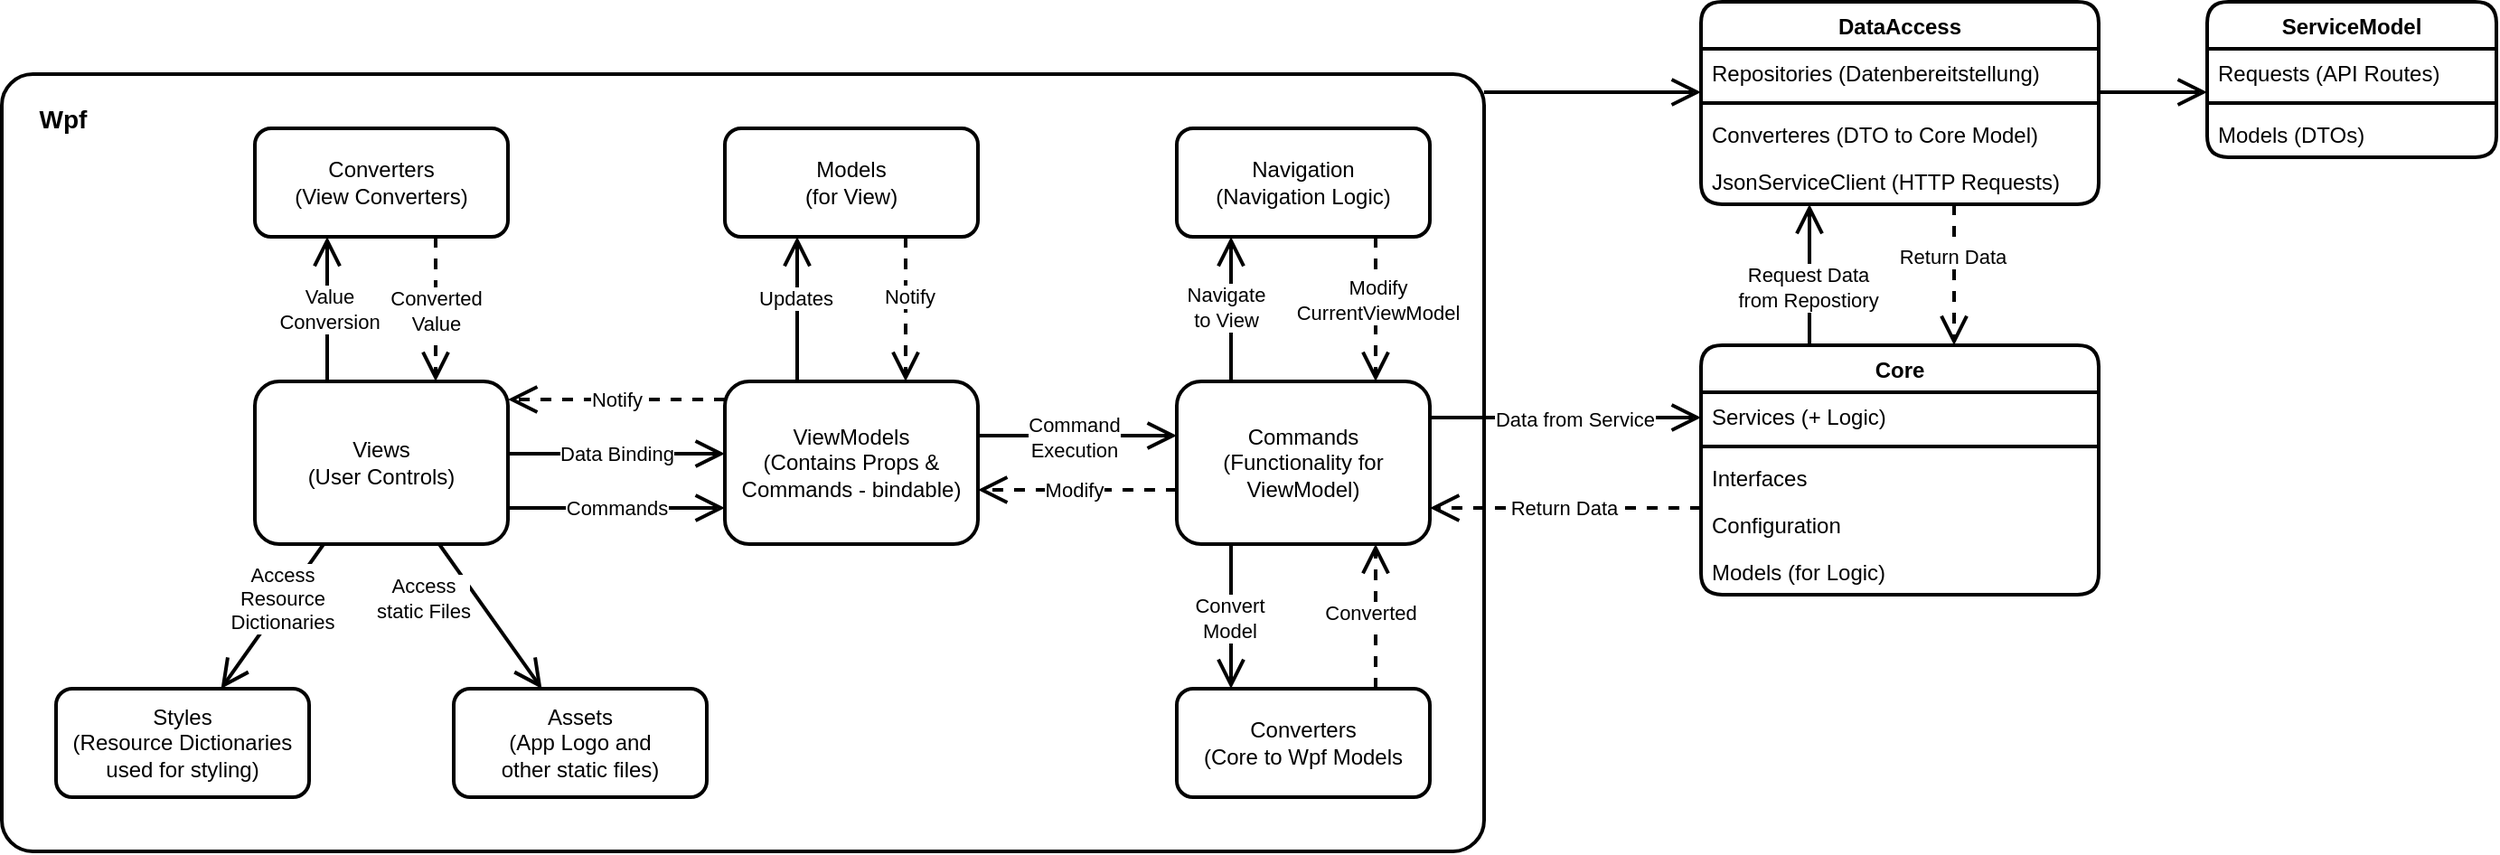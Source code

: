 <mxfile version="15.8.8" type="github">
  <diagram id="NxTfqHqy7LOvdL_6ZRT3" name="Dataflow">
    <mxGraphModel dx="1986" dy="1204" grid="1" gridSize="10" guides="1" tooltips="1" connect="1" arrows="1" fold="1" page="0" pageScale="1" pageWidth="827" pageHeight="1169" math="0" shadow="0">
      <root>
        <mxCell id="0" />
        <mxCell id="1" parent="0" />
        <mxCell id="DiwhY0J19sAkem3FNTXi-59" style="edgeStyle=orthogonalEdgeStyle;rounded=0;orthogonalLoop=1;jettySize=auto;html=1;endArrow=none;endFill=0;startSize=12;endSize=12;strokeWidth=2;startArrow=open;startFill=0;" edge="1" parent="1" source="DiwhY0J19sAkem3FNTXi-26" target="DiwhY0J19sAkem3FNTXi-47">
          <mxGeometry relative="1" as="geometry">
            <Array as="points">
              <mxPoint x="330" y="50" />
              <mxPoint x="330" y="50" />
            </Array>
          </mxGeometry>
        </mxCell>
        <mxCell id="DiwhY0J19sAkem3FNTXi-104" style="edgeStyle=orthogonalEdgeStyle;rounded=0;orthogonalLoop=1;jettySize=auto;html=1;dashed=1;startArrow=none;startFill=0;endArrow=open;endFill=0;startSize=12;endSize=12;strokeWidth=2;" edge="1" parent="1" source="DiwhY0J19sAkem3FNTXi-26" target="DiwhY0J19sAkem3FNTXi-22">
          <mxGeometry relative="1" as="geometry">
            <Array as="points">
              <mxPoint x="540" y="170" />
              <mxPoint x="540" y="170" />
            </Array>
          </mxGeometry>
        </mxCell>
        <mxCell id="DiwhY0J19sAkem3FNTXi-106" value="Return Data" style="edgeLabel;html=1;align=center;verticalAlign=middle;resizable=0;points=[];" vertex="1" connectable="0" parent="DiwhY0J19sAkem3FNTXi-104">
          <mxGeometry x="-0.255" y="-1" relative="1" as="geometry">
            <mxPoint as="offset" />
          </mxGeometry>
        </mxCell>
        <mxCell id="DiwhY0J19sAkem3FNTXi-22" value="Core" style="swimlane;fontStyle=1;align=center;verticalAlign=top;childLayout=stackLayout;horizontal=1;startSize=26;horizontalStack=0;resizeParent=1;resizeParentMax=0;resizeLast=0;collapsible=1;marginBottom=0;rounded=1;strokeWidth=2;" vertex="1" parent="1">
          <mxGeometry x="400" y="190" width="220" height="138" as="geometry" />
        </mxCell>
        <mxCell id="DiwhY0J19sAkem3FNTXi-23" value="Services (+ Logic)" style="text;strokeColor=none;fillColor=none;align=left;verticalAlign=top;spacingLeft=4;spacingRight=4;overflow=hidden;rotatable=0;points=[[0,0.5],[1,0.5]];portConstraint=eastwest;rounded=1;" vertex="1" parent="DiwhY0J19sAkem3FNTXi-22">
          <mxGeometry y="26" width="220" height="26" as="geometry" />
        </mxCell>
        <mxCell id="DiwhY0J19sAkem3FNTXi-24" value="" style="line;strokeWidth=2;fillColor=none;align=left;verticalAlign=middle;spacingTop=-1;spacingLeft=3;spacingRight=3;rotatable=0;labelPosition=right;points=[];portConstraint=eastwest;rounded=1;" vertex="1" parent="DiwhY0J19sAkem3FNTXi-22">
          <mxGeometry y="52" width="220" height="8" as="geometry" />
        </mxCell>
        <mxCell id="DiwhY0J19sAkem3FNTXi-25" value="Interfaces" style="text;strokeColor=none;fillColor=none;align=left;verticalAlign=top;spacingLeft=4;spacingRight=4;overflow=hidden;rotatable=0;points=[[0,0.5],[1,0.5]];portConstraint=eastwest;rounded=1;" vertex="1" parent="DiwhY0J19sAkem3FNTXi-22">
          <mxGeometry y="60" width="220" height="26" as="geometry" />
        </mxCell>
        <mxCell id="DiwhY0J19sAkem3FNTXi-8" value="Configuration" style="text;strokeColor=none;fillColor=none;align=left;verticalAlign=top;spacingLeft=4;spacingRight=4;overflow=hidden;rotatable=0;points=[[0,0.5],[1,0.5]];portConstraint=eastwest;" vertex="1" parent="DiwhY0J19sAkem3FNTXi-22">
          <mxGeometry y="86" width="220" height="26" as="geometry" />
        </mxCell>
        <mxCell id="DiwhY0J19sAkem3FNTXi-9" value="Models (for Logic)" style="text;strokeColor=none;fillColor=none;align=left;verticalAlign=top;spacingLeft=4;spacingRight=4;overflow=hidden;rotatable=0;points=[[0,0.5],[1,0.5]];portConstraint=eastwest;" vertex="1" parent="DiwhY0J19sAkem3FNTXi-22">
          <mxGeometry y="112" width="220" height="26" as="geometry" />
        </mxCell>
        <mxCell id="DiwhY0J19sAkem3FNTXi-38" style="edgeStyle=orthogonalEdgeStyle;rounded=0;orthogonalLoop=1;jettySize=auto;html=1;strokeWidth=2;endSize=12;startSize=12;endArrow=open;endFill=0;" edge="1" parent="1" source="DiwhY0J19sAkem3FNTXi-26" target="DiwhY0J19sAkem3FNTXi-32">
          <mxGeometry relative="1" as="geometry">
            <Array as="points">
              <mxPoint x="650" y="50" />
              <mxPoint x="650" y="50" />
            </Array>
          </mxGeometry>
        </mxCell>
        <mxCell id="DiwhY0J19sAkem3FNTXi-61" style="edgeStyle=orthogonalEdgeStyle;rounded=0;orthogonalLoop=1;jettySize=auto;html=1;startArrow=none;startFill=0;endArrow=open;endFill=0;startSize=12;endSize=12;strokeWidth=2;" edge="1" parent="1" source="DiwhY0J19sAkem3FNTXi-22" target="DiwhY0J19sAkem3FNTXi-26">
          <mxGeometry relative="1" as="geometry">
            <Array as="points">
              <mxPoint x="460" y="160" />
              <mxPoint x="460" y="160" />
            </Array>
          </mxGeometry>
        </mxCell>
        <mxCell id="DiwhY0J19sAkem3FNTXi-105" value="Request Data&lt;br&gt;from Repostiory" style="edgeLabel;html=1;align=center;verticalAlign=middle;resizable=0;points=[];" vertex="1" connectable="0" parent="DiwhY0J19sAkem3FNTXi-61">
          <mxGeometry x="0.116" y="1" relative="1" as="geometry">
            <mxPoint y="11" as="offset" />
          </mxGeometry>
        </mxCell>
        <mxCell id="DiwhY0J19sAkem3FNTXi-26" value="DataAccess" style="swimlane;fontStyle=1;align=center;verticalAlign=top;childLayout=stackLayout;horizontal=1;startSize=26;horizontalStack=0;resizeParent=1;resizeParentMax=0;resizeLast=0;collapsible=1;marginBottom=0;rounded=1;strokeWidth=2;" vertex="1" parent="1">
          <mxGeometry x="400" width="220" height="112" as="geometry" />
        </mxCell>
        <mxCell id="DiwhY0J19sAkem3FNTXi-27" value="Repositories (Datenbereitstellung)" style="text;strokeColor=none;fillColor=none;align=left;verticalAlign=top;spacingLeft=4;spacingRight=4;overflow=hidden;rotatable=0;points=[[0,0.5],[1,0.5]];portConstraint=eastwest;rounded=1;" vertex="1" parent="DiwhY0J19sAkem3FNTXi-26">
          <mxGeometry y="26" width="220" height="26" as="geometry" />
        </mxCell>
        <mxCell id="DiwhY0J19sAkem3FNTXi-28" value="" style="line;strokeWidth=2;fillColor=none;align=left;verticalAlign=middle;spacingTop=-1;spacingLeft=3;spacingRight=3;rotatable=0;labelPosition=right;points=[];portConstraint=eastwest;rounded=1;" vertex="1" parent="DiwhY0J19sAkem3FNTXi-26">
          <mxGeometry y="52" width="220" height="8" as="geometry" />
        </mxCell>
        <mxCell id="DiwhY0J19sAkem3FNTXi-107" value="Converteres (DTO to Core Model)" style="text;strokeColor=none;fillColor=none;align=left;verticalAlign=top;spacingLeft=4;spacingRight=4;overflow=hidden;rotatable=0;points=[[0,0.5],[1,0.5]];portConstraint=eastwest;rounded=1;" vertex="1" parent="DiwhY0J19sAkem3FNTXi-26">
          <mxGeometry y="60" width="220" height="26" as="geometry" />
        </mxCell>
        <mxCell id="DiwhY0J19sAkem3FNTXi-29" value="JsonServiceClient (HTTP Requests)" style="text;strokeColor=none;fillColor=none;align=left;verticalAlign=top;spacingLeft=4;spacingRight=4;overflow=hidden;rotatable=0;points=[[0,0.5],[1,0.5]];portConstraint=eastwest;rounded=1;" vertex="1" parent="DiwhY0J19sAkem3FNTXi-26">
          <mxGeometry y="86" width="220" height="26" as="geometry" />
        </mxCell>
        <mxCell id="DiwhY0J19sAkem3FNTXi-32" value="ServiceModel" style="swimlane;fontStyle=1;align=center;verticalAlign=top;childLayout=stackLayout;horizontal=1;startSize=26;horizontalStack=0;resizeParent=1;resizeParentMax=0;resizeLast=0;collapsible=1;marginBottom=0;rounded=1;strokeWidth=2;" vertex="1" parent="1">
          <mxGeometry x="680" width="160" height="86" as="geometry" />
        </mxCell>
        <mxCell id="DiwhY0J19sAkem3FNTXi-33" value="Requests (API Routes)" style="text;strokeColor=none;fillColor=none;align=left;verticalAlign=top;spacingLeft=4;spacingRight=4;overflow=hidden;rotatable=0;points=[[0,0.5],[1,0.5]];portConstraint=eastwest;rounded=1;" vertex="1" parent="DiwhY0J19sAkem3FNTXi-32">
          <mxGeometry y="26" width="160" height="26" as="geometry" />
        </mxCell>
        <mxCell id="DiwhY0J19sAkem3FNTXi-34" value="" style="line;strokeWidth=2;fillColor=none;align=left;verticalAlign=middle;spacingTop=-1;spacingLeft=3;spacingRight=3;rotatable=0;labelPosition=right;points=[];portConstraint=eastwest;rounded=1;" vertex="1" parent="DiwhY0J19sAkem3FNTXi-32">
          <mxGeometry y="52" width="160" height="8" as="geometry" />
        </mxCell>
        <mxCell id="DiwhY0J19sAkem3FNTXi-35" value="Models (DTOs)" style="text;strokeColor=none;fillColor=none;align=left;verticalAlign=top;spacingLeft=4;spacingRight=4;overflow=hidden;rotatable=0;points=[[0,0.5],[1,0.5]];portConstraint=eastwest;rounded=1;" vertex="1" parent="DiwhY0J19sAkem3FNTXi-32">
          <mxGeometry y="60" width="160" height="26" as="geometry" />
        </mxCell>
        <mxCell id="DiwhY0J19sAkem3FNTXi-47" value="" style="rounded=1;whiteSpace=wrap;html=1;strokeWidth=2;arcSize=4;" vertex="1" parent="1">
          <mxGeometry x="-540" y="40" width="820" height="430" as="geometry" />
        </mxCell>
        <mxCell id="DiwhY0J19sAkem3FNTXi-100" value="" style="group" vertex="1" connectable="0" parent="1">
          <mxGeometry x="-510" y="70" width="760" height="370" as="geometry" />
        </mxCell>
        <mxCell id="DiwhY0J19sAkem3FNTXi-56" value="Commands&lt;br&gt;(Functionality for ViewModel)" style="rounded=1;whiteSpace=wrap;html=1;strokeWidth=2;" vertex="1" parent="DiwhY0J19sAkem3FNTXi-100">
          <mxGeometry x="620" y="140" width="140" height="90" as="geometry" />
        </mxCell>
        <mxCell id="DiwhY0J19sAkem3FNTXi-57" value="Converters&lt;br&gt;(&lt;span style=&quot;text-align: left&quot;&gt;View Converters)&lt;/span&gt;" style="rounded=1;whiteSpace=wrap;html=1;strokeWidth=2;" vertex="1" parent="DiwhY0J19sAkem3FNTXi-100">
          <mxGeometry x="110" width="140" height="60" as="geometry" />
        </mxCell>
        <mxCell id="DiwhY0J19sAkem3FNTXi-58" value="Models&lt;br&gt;(for View)" style="rounded=1;whiteSpace=wrap;html=1;strokeWidth=2;" vertex="1" parent="DiwhY0J19sAkem3FNTXi-100">
          <mxGeometry x="370" width="140" height="60" as="geometry" />
        </mxCell>
        <mxCell id="DiwhY0J19sAkem3FNTXi-68" style="edgeStyle=orthogonalEdgeStyle;rounded=0;orthogonalLoop=1;jettySize=auto;html=1;startArrow=none;startFill=0;endArrow=open;endFill=0;startSize=12;endSize=12;strokeWidth=2;" edge="1" parent="DiwhY0J19sAkem3FNTXi-100" source="DiwhY0J19sAkem3FNTXi-62" target="DiwhY0J19sAkem3FNTXi-58">
          <mxGeometry relative="1" as="geometry">
            <Array as="points">
              <mxPoint x="410" y="100" />
              <mxPoint x="410" y="100" />
            </Array>
          </mxGeometry>
        </mxCell>
        <mxCell id="DiwhY0J19sAkem3FNTXi-71" value="Updates" style="edgeLabel;html=1;align=center;verticalAlign=middle;resizable=0;points=[];" vertex="1" connectable="0" parent="DiwhY0J19sAkem3FNTXi-68">
          <mxGeometry x="0.15" y="1" relative="1" as="geometry">
            <mxPoint as="offset" />
          </mxGeometry>
        </mxCell>
        <mxCell id="DiwhY0J19sAkem3FNTXi-73" style="edgeStyle=orthogonalEdgeStyle;rounded=0;orthogonalLoop=1;jettySize=auto;html=1;startArrow=none;startFill=0;endArrow=open;endFill=0;startSize=12;endSize=12;strokeWidth=2;dashed=1;" edge="1" parent="DiwhY0J19sAkem3FNTXi-100" source="DiwhY0J19sAkem3FNTXi-56" target="DiwhY0J19sAkem3FNTXi-62">
          <mxGeometry relative="1" as="geometry">
            <Array as="points">
              <mxPoint x="540" y="200" />
              <mxPoint x="540" y="200" />
            </Array>
          </mxGeometry>
        </mxCell>
        <mxCell id="DiwhY0J19sAkem3FNTXi-80" value="Modify" style="edgeLabel;html=1;align=center;verticalAlign=middle;resizable=0;points=[];" vertex="1" connectable="0" parent="DiwhY0J19sAkem3FNTXi-73">
          <mxGeometry x="0.039" relative="1" as="geometry">
            <mxPoint as="offset" />
          </mxGeometry>
        </mxCell>
        <mxCell id="DiwhY0J19sAkem3FNTXi-62" value="ViewModels&lt;br&gt;(Contains Props &amp;amp; Commands - bindable)" style="rounded=1;whiteSpace=wrap;html=1;strokeWidth=2;" vertex="1" parent="DiwhY0J19sAkem3FNTXi-100">
          <mxGeometry x="370" y="140" width="140" height="90" as="geometry" />
        </mxCell>
        <mxCell id="DiwhY0J19sAkem3FNTXi-72" style="edgeStyle=orthogonalEdgeStyle;rounded=0;orthogonalLoop=1;jettySize=auto;html=1;startArrow=none;startFill=0;endArrow=open;endFill=0;startSize=12;endSize=12;strokeWidth=2;" edge="1" parent="DiwhY0J19sAkem3FNTXi-100" source="DiwhY0J19sAkem3FNTXi-62" target="DiwhY0J19sAkem3FNTXi-56">
          <mxGeometry relative="1" as="geometry">
            <Array as="points">
              <mxPoint x="560" y="170" />
              <mxPoint x="560" y="170" />
            </Array>
          </mxGeometry>
        </mxCell>
        <mxCell id="DiwhY0J19sAkem3FNTXi-81" value="Command&lt;br&gt;Execution" style="edgeLabel;html=1;align=center;verticalAlign=middle;resizable=0;points=[];" vertex="1" connectable="0" parent="DiwhY0J19sAkem3FNTXi-72">
          <mxGeometry x="-0.039" y="-1" relative="1" as="geometry">
            <mxPoint as="offset" />
          </mxGeometry>
        </mxCell>
        <mxCell id="DiwhY0J19sAkem3FNTXi-69" style="edgeStyle=orthogonalEdgeStyle;rounded=0;orthogonalLoop=1;jettySize=auto;html=1;startArrow=none;startFill=0;endArrow=open;endFill=0;startSize=12;endSize=12;strokeWidth=2;dashed=1;" edge="1" parent="DiwhY0J19sAkem3FNTXi-100" source="DiwhY0J19sAkem3FNTXi-58" target="DiwhY0J19sAkem3FNTXi-62">
          <mxGeometry relative="1" as="geometry">
            <Array as="points">
              <mxPoint x="470" y="100" />
              <mxPoint x="470" y="100" />
            </Array>
          </mxGeometry>
        </mxCell>
        <mxCell id="DiwhY0J19sAkem3FNTXi-70" value="Notify" style="edgeLabel;html=1;align=center;verticalAlign=middle;resizable=0;points=[];" vertex="1" connectable="0" parent="DiwhY0J19sAkem3FNTXi-69">
          <mxGeometry x="-0.19" y="2" relative="1" as="geometry">
            <mxPoint as="offset" />
          </mxGeometry>
        </mxCell>
        <mxCell id="DiwhY0J19sAkem3FNTXi-75" style="edgeStyle=orthogonalEdgeStyle;rounded=0;orthogonalLoop=1;jettySize=auto;html=1;startArrow=none;startFill=0;endArrow=open;endFill=0;startSize=12;endSize=12;strokeWidth=2;" edge="1" parent="DiwhY0J19sAkem3FNTXi-100" source="DiwhY0J19sAkem3FNTXi-63" target="DiwhY0J19sAkem3FNTXi-62">
          <mxGeometry relative="1" as="geometry">
            <Array as="points">
              <mxPoint x="310" y="180" />
              <mxPoint x="310" y="180" />
            </Array>
          </mxGeometry>
        </mxCell>
        <mxCell id="DiwhY0J19sAkem3FNTXi-77" value="Data Binding" style="edgeLabel;html=1;align=center;verticalAlign=middle;resizable=0;points=[];" vertex="1" connectable="0" parent="DiwhY0J19sAkem3FNTXi-75">
          <mxGeometry x="0.22" y="1" relative="1" as="geometry">
            <mxPoint x="-13" y="1" as="offset" />
          </mxGeometry>
        </mxCell>
        <mxCell id="DiwhY0J19sAkem3FNTXi-84" style="edgeStyle=orthogonalEdgeStyle;rounded=0;orthogonalLoop=1;jettySize=auto;html=1;startArrow=none;startFill=0;endArrow=open;endFill=0;startSize=12;endSize=12;strokeWidth=2;" edge="1" parent="DiwhY0J19sAkem3FNTXi-100" source="DiwhY0J19sAkem3FNTXi-63" target="DiwhY0J19sAkem3FNTXi-57">
          <mxGeometry relative="1" as="geometry">
            <mxPoint x="730" y="190" as="sourcePoint" />
            <Array as="points">
              <mxPoint x="150" y="100" />
              <mxPoint x="150" y="100" />
            </Array>
          </mxGeometry>
        </mxCell>
        <mxCell id="DiwhY0J19sAkem3FNTXi-86" value="Value&lt;br&gt;Conversion" style="edgeLabel;html=1;align=center;verticalAlign=middle;resizable=0;points=[];" vertex="1" connectable="0" parent="DiwhY0J19sAkem3FNTXi-84">
          <mxGeometry x="-0.254" y="-1" relative="1" as="geometry">
            <mxPoint y="-10" as="offset" />
          </mxGeometry>
        </mxCell>
        <mxCell id="DiwhY0J19sAkem3FNTXi-63" value="Views&lt;br&gt;(User Controls)" style="rounded=1;whiteSpace=wrap;html=1;strokeWidth=2;" vertex="1" parent="DiwhY0J19sAkem3FNTXi-100">
          <mxGeometry x="110" y="140" width="140" height="90" as="geometry" />
        </mxCell>
        <mxCell id="DiwhY0J19sAkem3FNTXi-85" style="edgeStyle=orthogonalEdgeStyle;rounded=0;orthogonalLoop=1;jettySize=auto;html=1;dashed=1;startArrow=none;startFill=0;endArrow=open;endFill=0;startSize=12;endSize=12;strokeWidth=2;" edge="1" parent="DiwhY0J19sAkem3FNTXi-100" source="DiwhY0J19sAkem3FNTXi-57" target="DiwhY0J19sAkem3FNTXi-63">
          <mxGeometry relative="1" as="geometry">
            <Array as="points">
              <mxPoint x="210" y="100" />
              <mxPoint x="210" y="100" />
            </Array>
          </mxGeometry>
        </mxCell>
        <mxCell id="DiwhY0J19sAkem3FNTXi-87" value="Converted&lt;br&gt;Value" style="edgeLabel;html=1;align=center;verticalAlign=middle;resizable=0;points=[];" vertex="1" connectable="0" parent="DiwhY0J19sAkem3FNTXi-85">
          <mxGeometry x="-0.268" relative="1" as="geometry">
            <mxPoint y="11" as="offset" />
          </mxGeometry>
        </mxCell>
        <mxCell id="DiwhY0J19sAkem3FNTXi-74" style="edgeStyle=orthogonalEdgeStyle;rounded=0;orthogonalLoop=1;jettySize=auto;html=1;startArrow=none;startFill=0;endArrow=open;endFill=0;startSize=12;endSize=12;strokeWidth=2;dashed=1;" edge="1" parent="DiwhY0J19sAkem3FNTXi-100" source="DiwhY0J19sAkem3FNTXi-62" target="DiwhY0J19sAkem3FNTXi-63">
          <mxGeometry relative="1" as="geometry">
            <Array as="points">
              <mxPoint x="360" y="150" />
              <mxPoint x="360" y="150" />
            </Array>
          </mxGeometry>
        </mxCell>
        <mxCell id="DiwhY0J19sAkem3FNTXi-76" value="Notify" style="edgeLabel;html=1;align=center;verticalAlign=middle;resizable=0;points=[];" vertex="1" connectable="0" parent="DiwhY0J19sAkem3FNTXi-74">
          <mxGeometry x="-0.37" relative="1" as="geometry">
            <mxPoint x="-22" as="offset" />
          </mxGeometry>
        </mxCell>
        <mxCell id="DiwhY0J19sAkem3FNTXi-64" value="Styles&lt;br&gt;(Resource Dictionaries&lt;br&gt;used for styling)" style="rounded=1;whiteSpace=wrap;html=1;strokeWidth=2;" vertex="1" parent="DiwhY0J19sAkem3FNTXi-100">
          <mxGeometry y="310" width="140" height="60" as="geometry" />
        </mxCell>
        <mxCell id="DiwhY0J19sAkem3FNTXi-82" style="rounded=0;orthogonalLoop=1;jettySize=auto;html=1;startArrow=none;startFill=0;endArrow=open;endFill=0;startSize=12;endSize=12;strokeWidth=2;" edge="1" parent="DiwhY0J19sAkem3FNTXi-100" source="DiwhY0J19sAkem3FNTXi-63" target="DiwhY0J19sAkem3FNTXi-64">
          <mxGeometry relative="1" as="geometry" />
        </mxCell>
        <mxCell id="DiwhY0J19sAkem3FNTXi-89" value="Access&lt;br&gt;Resource&lt;br&gt;Dictionaries" style="edgeLabel;html=1;align=center;verticalAlign=middle;resizable=0;points=[];" vertex="1" connectable="0" parent="DiwhY0J19sAkem3FNTXi-82">
          <mxGeometry x="-0.147" relative="1" as="geometry">
            <mxPoint x="1" y="-5" as="offset" />
          </mxGeometry>
        </mxCell>
        <mxCell id="DiwhY0J19sAkem3FNTXi-65" value="Assets&lt;br&gt;(App Logo and&lt;br&gt;other static files)" style="rounded=1;whiteSpace=wrap;html=1;strokeWidth=2;" vertex="1" parent="DiwhY0J19sAkem3FNTXi-100">
          <mxGeometry x="220" y="310" width="140" height="60" as="geometry" />
        </mxCell>
        <mxCell id="DiwhY0J19sAkem3FNTXi-83" style="rounded=0;orthogonalLoop=1;jettySize=auto;html=1;startArrow=none;startFill=0;endArrow=open;endFill=0;startSize=12;endSize=12;strokeWidth=2;" edge="1" parent="DiwhY0J19sAkem3FNTXi-100" source="DiwhY0J19sAkem3FNTXi-63" target="DiwhY0J19sAkem3FNTXi-65">
          <mxGeometry relative="1" as="geometry" />
        </mxCell>
        <mxCell id="DiwhY0J19sAkem3FNTXi-88" value="Access&lt;br&gt;static Files" style="edgeLabel;html=1;align=center;verticalAlign=middle;resizable=0;points=[];" vertex="1" connectable="0" parent="DiwhY0J19sAkem3FNTXi-83">
          <mxGeometry x="-0.529" relative="1" as="geometry">
            <mxPoint x="-22" y="11" as="offset" />
          </mxGeometry>
        </mxCell>
        <mxCell id="DiwhY0J19sAkem3FNTXi-93" style="edgeStyle=orthogonalEdgeStyle;rounded=0;orthogonalLoop=1;jettySize=auto;html=1;startArrow=none;startFill=0;endArrow=open;endFill=0;startSize=12;endSize=12;strokeWidth=2;dashed=1;" edge="1" parent="DiwhY0J19sAkem3FNTXi-100" source="DiwhY0J19sAkem3FNTXi-66" target="DiwhY0J19sAkem3FNTXi-56">
          <mxGeometry relative="1" as="geometry">
            <Array as="points">
              <mxPoint x="730" y="110" />
              <mxPoint x="730" y="110" />
            </Array>
          </mxGeometry>
        </mxCell>
        <mxCell id="DiwhY0J19sAkem3FNTXi-98" value="Modify&lt;br&gt;CurrentViewModel" style="edgeLabel;html=1;align=center;verticalAlign=middle;resizable=0;points=[];" vertex="1" connectable="0" parent="DiwhY0J19sAkem3FNTXi-93">
          <mxGeometry x="-0.143" y="1" relative="1" as="geometry">
            <mxPoint as="offset" />
          </mxGeometry>
        </mxCell>
        <mxCell id="DiwhY0J19sAkem3FNTXi-66" value="Navigation&lt;br&gt;(Navigation Logic)" style="rounded=1;whiteSpace=wrap;html=1;strokeWidth=2;" vertex="1" parent="DiwhY0J19sAkem3FNTXi-100">
          <mxGeometry x="620" width="140" height="60" as="geometry" />
        </mxCell>
        <mxCell id="DiwhY0J19sAkem3FNTXi-92" style="rounded=0;orthogonalLoop=1;jettySize=auto;html=1;startArrow=none;startFill=0;endArrow=open;endFill=0;startSize=12;endSize=12;strokeWidth=2;edgeStyle=orthogonalEdgeStyle;" edge="1" parent="DiwhY0J19sAkem3FNTXi-100" source="DiwhY0J19sAkem3FNTXi-56" target="DiwhY0J19sAkem3FNTXi-66">
          <mxGeometry relative="1" as="geometry">
            <Array as="points">
              <mxPoint x="650" y="110" />
              <mxPoint x="650" y="110" />
            </Array>
          </mxGeometry>
        </mxCell>
        <mxCell id="DiwhY0J19sAkem3FNTXi-99" value="Navigate&lt;br&gt;to View" style="edgeLabel;html=1;align=center;verticalAlign=middle;resizable=0;points=[];" vertex="1" connectable="0" parent="DiwhY0J19sAkem3FNTXi-92">
          <mxGeometry x="0.035" y="3" relative="1" as="geometry">
            <mxPoint as="offset" />
          </mxGeometry>
        </mxCell>
        <mxCell id="DiwhY0J19sAkem3FNTXi-78" style="edgeStyle=orthogonalEdgeStyle;rounded=0;orthogonalLoop=1;jettySize=auto;html=1;startArrow=none;startFill=0;endArrow=open;endFill=0;startSize=12;endSize=12;strokeWidth=2;" edge="1" parent="DiwhY0J19sAkem3FNTXi-100" source="DiwhY0J19sAkem3FNTXi-63" target="DiwhY0J19sAkem3FNTXi-62">
          <mxGeometry relative="1" as="geometry">
            <mxPoint x="640" y="195" as="sourcePoint" />
            <mxPoint x="520" y="180" as="targetPoint" />
            <Array as="points">
              <mxPoint x="310" y="210" />
              <mxPoint x="310" y="210" />
            </Array>
          </mxGeometry>
        </mxCell>
        <mxCell id="DiwhY0J19sAkem3FNTXi-79" value="Commands" style="edgeLabel;html=1;align=center;verticalAlign=middle;resizable=0;points=[];" vertex="1" connectable="0" parent="DiwhY0J19sAkem3FNTXi-78">
          <mxGeometry x="0.22" y="1" relative="1" as="geometry">
            <mxPoint x="-13" y="1" as="offset" />
          </mxGeometry>
        </mxCell>
        <mxCell id="DiwhY0J19sAkem3FNTXi-95" style="edgeStyle=orthogonalEdgeStyle;rounded=0;orthogonalLoop=1;jettySize=auto;html=1;startArrow=none;startFill=0;endArrow=open;endFill=0;startSize=12;endSize=12;strokeWidth=2;dashed=1;" edge="1" parent="DiwhY0J19sAkem3FNTXi-100" source="DiwhY0J19sAkem3FNTXi-90" target="DiwhY0J19sAkem3FNTXi-56">
          <mxGeometry relative="1" as="geometry">
            <mxPoint x="725" y="320" as="sourcePoint" />
            <Array as="points">
              <mxPoint x="730" y="270" />
              <mxPoint x="730" y="270" />
            </Array>
          </mxGeometry>
        </mxCell>
        <mxCell id="DiwhY0J19sAkem3FNTXi-97" value="Converted" style="edgeLabel;html=1;align=center;verticalAlign=middle;resizable=0;points=[];" vertex="1" connectable="0" parent="DiwhY0J19sAkem3FNTXi-95">
          <mxGeometry x="0.146" y="3" relative="1" as="geometry">
            <mxPoint y="4" as="offset" />
          </mxGeometry>
        </mxCell>
        <mxCell id="DiwhY0J19sAkem3FNTXi-90" value="&lt;span&gt;Converters&lt;/span&gt;&lt;br&gt;&lt;span&gt;(&lt;/span&gt;&lt;span style=&quot;text-align: left&quot;&gt;Core to&amp;nbsp;Wpf Models&lt;/span&gt;" style="rounded=1;whiteSpace=wrap;html=1;strokeWidth=2;" vertex="1" parent="DiwhY0J19sAkem3FNTXi-100">
          <mxGeometry x="620" y="310" width="140" height="60" as="geometry" />
        </mxCell>
        <mxCell id="DiwhY0J19sAkem3FNTXi-94" style="edgeStyle=orthogonalEdgeStyle;rounded=0;orthogonalLoop=1;jettySize=auto;html=1;startArrow=none;startFill=0;endArrow=open;endFill=0;startSize=12;endSize=12;strokeWidth=2;" edge="1" parent="DiwhY0J19sAkem3FNTXi-100" source="DiwhY0J19sAkem3FNTXi-56" target="DiwhY0J19sAkem3FNTXi-90">
          <mxGeometry relative="1" as="geometry">
            <Array as="points">
              <mxPoint x="650" y="270" />
              <mxPoint x="650" y="270" />
            </Array>
          </mxGeometry>
        </mxCell>
        <mxCell id="DiwhY0J19sAkem3FNTXi-96" value="Convert&lt;br&gt;Model" style="edgeLabel;html=1;align=center;verticalAlign=middle;resizable=0;points=[];" vertex="1" connectable="0" parent="DiwhY0J19sAkem3FNTXi-94">
          <mxGeometry x="-0.387" y="-1" relative="1" as="geometry">
            <mxPoint y="16" as="offset" />
          </mxGeometry>
        </mxCell>
        <mxCell id="DiwhY0J19sAkem3FNTXi-60" style="edgeStyle=orthogonalEdgeStyle;rounded=0;orthogonalLoop=1;jettySize=auto;html=1;startArrow=none;startFill=0;endArrow=open;endFill=0;startSize=12;endSize=12;strokeWidth=2;" edge="1" parent="1" source="DiwhY0J19sAkem3FNTXi-56" target="DiwhY0J19sAkem3FNTXi-22">
          <mxGeometry relative="1" as="geometry">
            <Array as="points">
              <mxPoint x="320" y="230" />
              <mxPoint x="320" y="230" />
            </Array>
          </mxGeometry>
        </mxCell>
        <mxCell id="DiwhY0J19sAkem3FNTXi-103" value="Data from Service" style="edgeLabel;html=1;align=center;verticalAlign=middle;resizable=0;points=[];" vertex="1" connectable="0" parent="DiwhY0J19sAkem3FNTXi-60">
          <mxGeometry x="-0.173" y="-1" relative="1" as="geometry">
            <mxPoint x="18" as="offset" />
          </mxGeometry>
        </mxCell>
        <mxCell id="DiwhY0J19sAkem3FNTXi-101" style="edgeStyle=orthogonalEdgeStyle;rounded=0;orthogonalLoop=1;jettySize=auto;html=1;dashed=1;startArrow=none;startFill=0;endArrow=open;endFill=0;startSize=12;endSize=12;strokeWidth=2;" edge="1" parent="1" source="DiwhY0J19sAkem3FNTXi-22" target="DiwhY0J19sAkem3FNTXi-56">
          <mxGeometry relative="1" as="geometry">
            <Array as="points">
              <mxPoint x="330" y="280" />
              <mxPoint x="330" y="280" />
            </Array>
          </mxGeometry>
        </mxCell>
        <mxCell id="DiwhY0J19sAkem3FNTXi-102" value="Return Data" style="edgeLabel;html=1;align=center;verticalAlign=middle;resizable=0;points=[];" vertex="1" connectable="0" parent="DiwhY0J19sAkem3FNTXi-101">
          <mxGeometry x="0.277" relative="1" as="geometry">
            <mxPoint x="20" as="offset" />
          </mxGeometry>
        </mxCell>
        <mxCell id="DiwhY0J19sAkem3FNTXi-109" value="&lt;b&gt;&lt;font style=&quot;font-size: 14px&quot;&gt;Wpf&lt;/font&gt;&lt;/b&gt;" style="text;html=1;strokeColor=none;fillColor=none;align=center;verticalAlign=middle;whiteSpace=wrap;rounded=0;" vertex="1" parent="1">
          <mxGeometry x="-536" y="50" width="60" height="30" as="geometry" />
        </mxCell>
      </root>
    </mxGraphModel>
  </diagram>
</mxfile>
